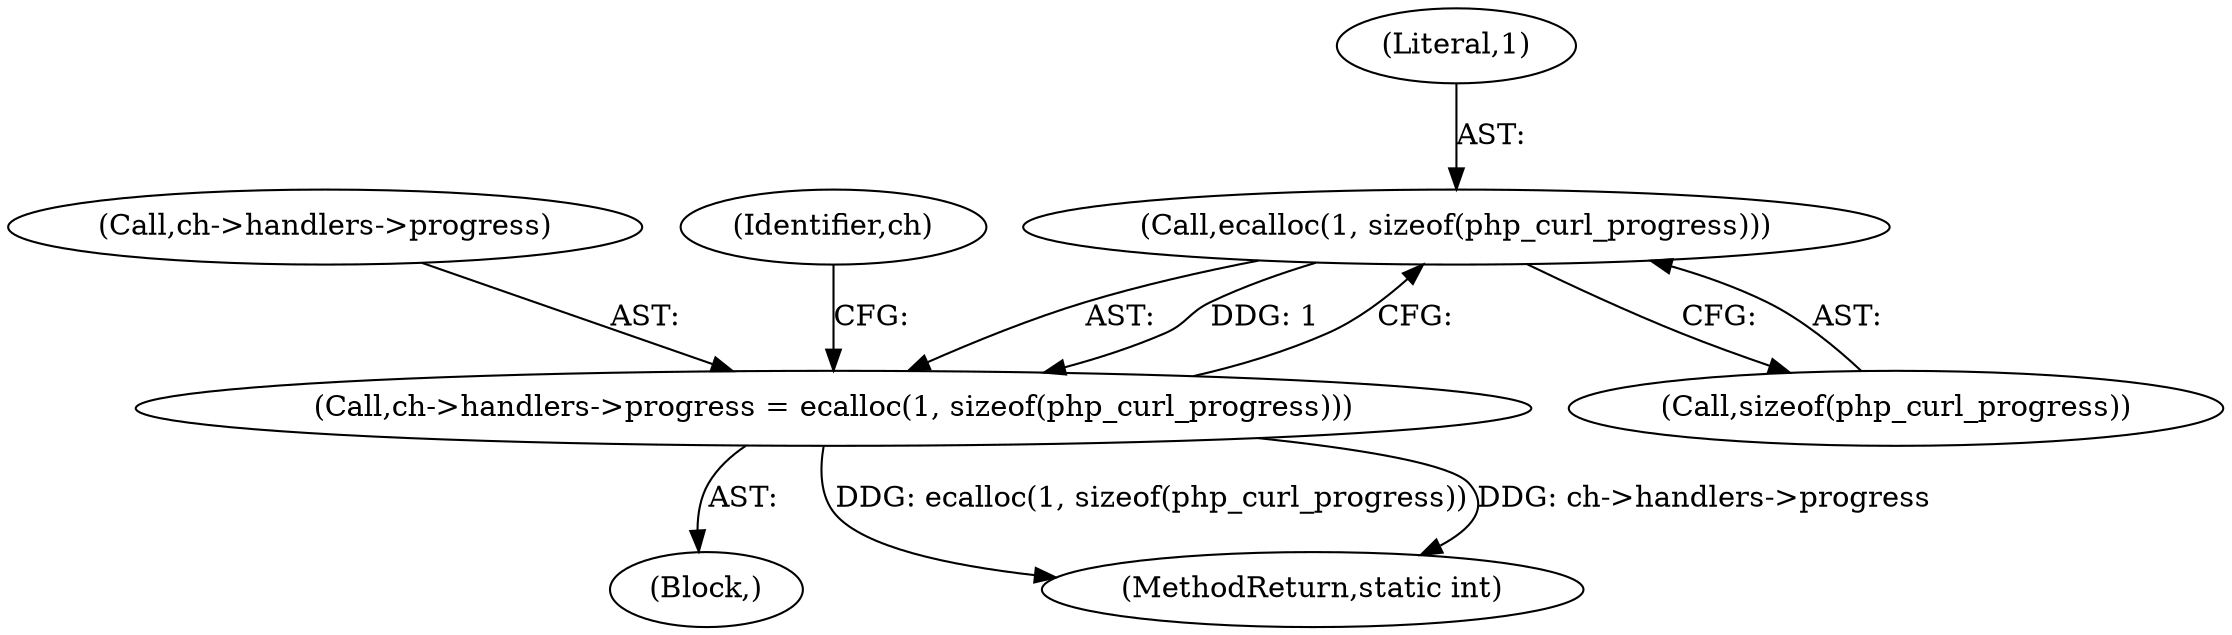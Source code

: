 digraph "0_php_124fb22a13fafa3648e4e15b4f207c7096d8155e@API" {
"1001489" [label="(Call,ecalloc(1, sizeof(php_curl_progress)))"];
"1001483" [label="(Call,ch->handlers->progress = ecalloc(1, sizeof(php_curl_progress)))"];
"1001484" [label="(Call,ch->handlers->progress)"];
"1001482" [label="(Block,)"];
"1001490" [label="(Literal,1)"];
"1001528" [label="(Identifier,ch)"];
"1001491" [label="(Call,sizeof(php_curl_progress))"];
"1001483" [label="(Call,ch->handlers->progress = ecalloc(1, sizeof(php_curl_progress)))"];
"1001489" [label="(Call,ecalloc(1, sizeof(php_curl_progress)))"];
"1001927" [label="(MethodReturn,static int)"];
"1001489" -> "1001483"  [label="AST: "];
"1001489" -> "1001491"  [label="CFG: "];
"1001490" -> "1001489"  [label="AST: "];
"1001491" -> "1001489"  [label="AST: "];
"1001483" -> "1001489"  [label="CFG: "];
"1001489" -> "1001483"  [label="DDG: 1"];
"1001483" -> "1001482"  [label="AST: "];
"1001484" -> "1001483"  [label="AST: "];
"1001528" -> "1001483"  [label="CFG: "];
"1001483" -> "1001927"  [label="DDG: ecalloc(1, sizeof(php_curl_progress))"];
"1001483" -> "1001927"  [label="DDG: ch->handlers->progress"];
}
